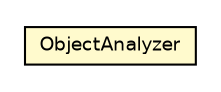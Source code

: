 #!/usr/local/bin/dot
#
# Class diagram 
# Generated by UMLGraph version 5.4 (http://www.umlgraph.org/)
#

digraph G {
	edge [fontname="Helvetica",fontsize=10,labelfontname="Helvetica",labelfontsize=10];
	node [fontname="Helvetica",fontsize=10,shape=plaintext];
	nodesep=0.25;
	ranksep=0.5;
	// jsl.utilities.misc.ObjectAnalyzer
	c139156 [label=<<table title="jsl.utilities.misc.ObjectAnalyzer" border="0" cellborder="1" cellspacing="0" cellpadding="2" port="p" bgcolor="lemonChiffon" href="./ObjectAnalyzer.html">
		<tr><td><table border="0" cellspacing="0" cellpadding="1">
<tr><td align="center" balign="center"> ObjectAnalyzer </td></tr>
		</table></td></tr>
		</table>>, URL="./ObjectAnalyzer.html", fontname="Helvetica", fontcolor="black", fontsize=9.0];
}

